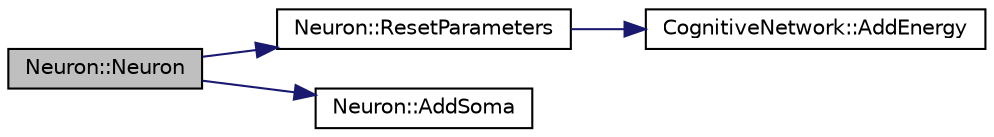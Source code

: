 digraph "Neuron::Neuron"
{
  edge [fontname="Helvetica",fontsize="10",labelfontname="Helvetica",labelfontsize="10"];
  node [fontname="Helvetica",fontsize="10",shape=record];
  rankdir="LR";
  Node1 [label="Neuron::Neuron",height=0.2,width=0.4,color="black", fillcolor="grey75", style="filled", fontcolor="black"];
  Node1 -> Node2 [color="midnightblue",fontsize="10",style="solid"];
  Node2 [label="Neuron::ResetParameters",height=0.2,width=0.4,color="black", fillcolor="white", style="filled",URL="$class_neuron.html#a546111f20c56ae5380e71a31f8005802"];
  Node2 -> Node3 [color="midnightblue",fontsize="10",style="solid"];
  Node3 [label="CognitiveNetwork::AddEnergy",height=0.2,width=0.4,color="black", fillcolor="white", style="filled",URL="$class_cognitive_network.html#a288a367a774ca70438504c4d9ac5af62"];
  Node1 -> Node4 [color="midnightblue",fontsize="10",style="solid"];
  Node4 [label="Neuron::AddSoma",height=0.2,width=0.4,color="black", fillcolor="white", style="filled",URL="$class_neuron.html#aabd0dd6d0d63cdce80407cd5e410db47"];
}
